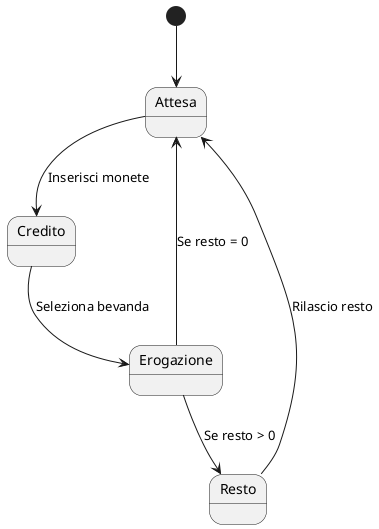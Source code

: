 @startuml
[*] --> Attesa
Attesa --> Credito : Inserisci monete
Credito --> Erogazione : Seleziona bevanda
Erogazione --> Resto : Se resto > 0
Erogazione --> Attesa : Se resto = 0
Resto --> Attesa : Rilascio resto
@enduml
